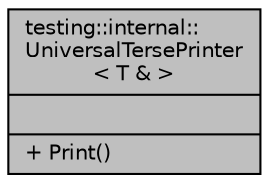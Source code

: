 digraph "testing::internal::UniversalTersePrinter&lt; T &amp; &gt;"
{
 // INTERACTIVE_SVG=YES
 // LATEX_PDF_SIZE
  edge [fontname="Helvetica",fontsize="10",labelfontname="Helvetica",labelfontsize="10"];
  node [fontname="Helvetica",fontsize="10",shape=record];
  Node1 [label="{testing::internal::\lUniversalTersePrinter\l\< T & \>\n||+ Print()\l}",height=0.2,width=0.4,color="black", fillcolor="grey75", style="filled", fontcolor="black",tooltip=" "];
}
